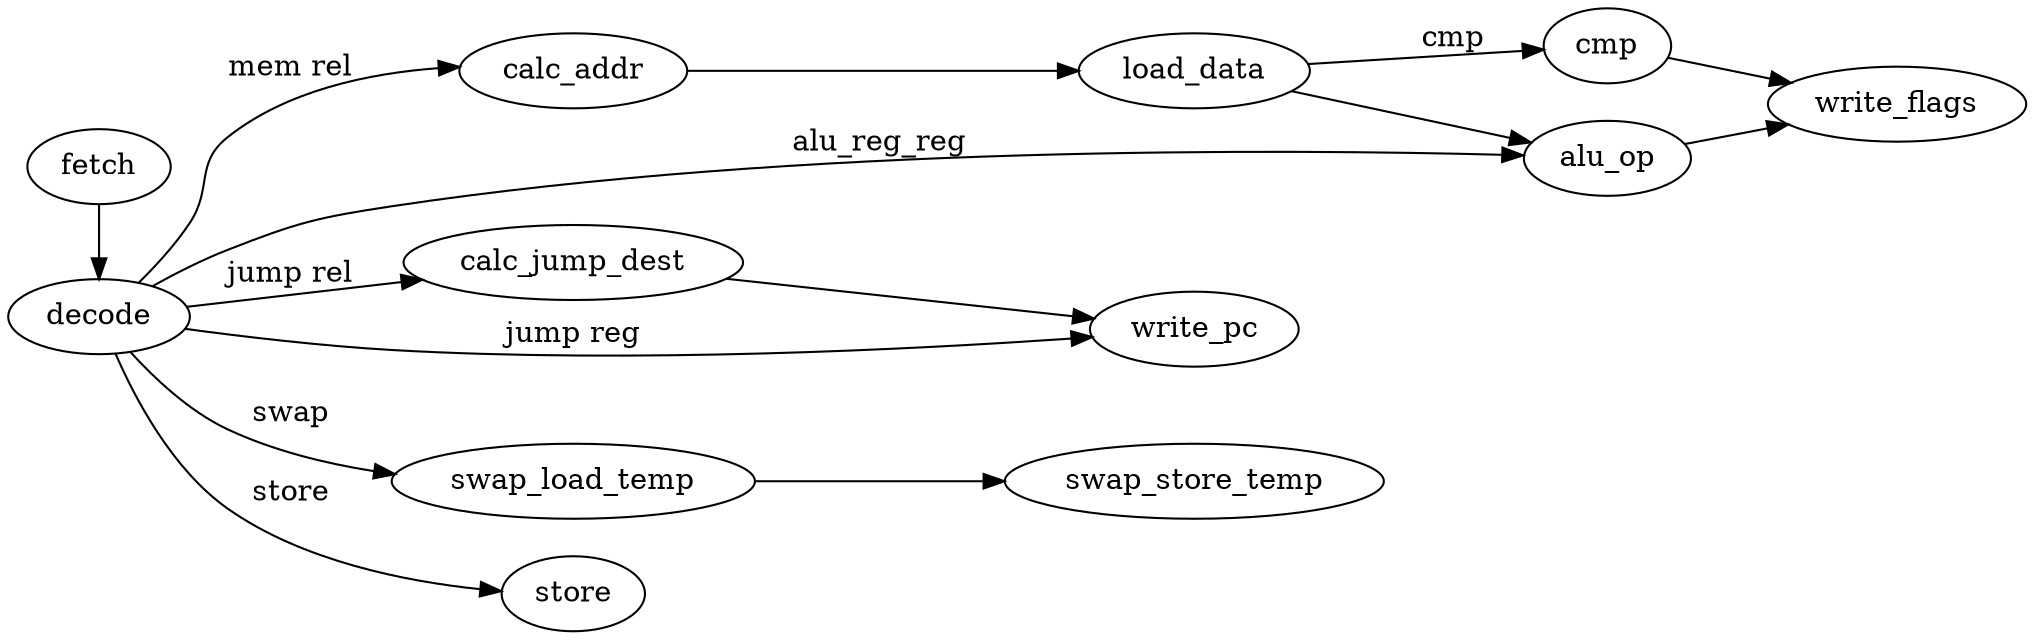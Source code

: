 digraph "StateMachine" {
	graph [
		fontsize = "14"
		fontname = "Times-Roman"
		fontcolor = "black"
		layout = "dot"
		rankdir = "LR"
		newrank = "true"
	]
	node [
		fontsize = "14"
		fontname = "Times-Roman"
		fontcolor = "black"
		shape = "ellipse"
		style = "solid"
	]
	edge [
		fontsize = "14"
		fontname = "Times-Roman"
		fontcolor = "black"
		style = "solid"
	]
	"fetch" [
		fontsize = "14"
		fontname = "Times-Roman"
		fontcolor = "black"
		shape = "ellipse"
		style = "solid"
	]
	"decode" [
		fontsize = "14"
		fontname = "Times-Roman"
		fontcolor = "black"
		shape = "ellipse"
		style = "solid"
	]
	"calc_addr" [
		fontsize = "14"
		fontname = "Times-Roman"
		fontcolor = "black"
		shape = "ellipse"
		style = "solid"
	]
	"load_data" [
		fontsize = "14"
		fontname = "Times-Roman"
		fontcolor = "black"
		shape = "ellipse"
		style = "solid"
	]
	"alu_op" [
		fontsize = "14"
		fontname = "Times-Roman"
		fontcolor = "black"
		shape = "ellipse"
		style = "solid"
	]
	"calc_jump_dest" [
		fontsize = "14"
		fontname = "Times-Roman"
		fontcolor = "black"
		shape = "ellipse"
		style = "solid"
	]
	"write_pc" [
		fontsize = "14"
		fontname = "Times-Roman"
		fontcolor = "black"
		shape = "ellipse"
		style = "solid"
	]
	"swap_load_temp" [
		fontsize = "14"
		fontname = "Times-Roman"
		fontcolor = "black"
		shape = "ellipse"
		style = "solid"
	]
	"swap_store_temp" [
		fontsize = "14"
		fontname = "Times-Roman"
		fontcolor = "black"
		shape = "ellipse"
		style = "solid"
	]
	"write_flags" [
		fontsize = "14"
		fontname = "Times-Roman"
		fontcolor = "black"
		shape = "ellipse"
		style = "solid"
	]
	"store" [
		fontsize = "14"
		fontname = "Times-Roman"
		fontcolor = "black"
		shape = "ellipse"
		style = "solid"
	]
	"cmp" [
		fontsize = "14"
		fontname = "Times-Roman"
		fontcolor = "black"
		shape = "ellipse"
		style = "solid"
	]
	subgraph "outline" {
		graph [
			fontsize = "14"
			fontname = "Times-Roman"
			fontcolor = "black"
			layout = "dot"
			rankdir = "LR"
			newrank = "true"
			rank = "same"
		]
		node [
			fontsize = "14"
			fontname = "Times-Roman"
			fontcolor = "black"
			shape = "ellipse"
			style = "solid"
		]
		edge [
			fontsize = "14"
			fontname = "Times-Roman"
			fontcolor = "black"
			style = "solid"
		]
		"fetch"
		"decode"
	}
	subgraph "mem_op" {
		graph [
			fontsize = "14"
			fontname = "Times-Roman"
			fontcolor = "black"
			layout = "dot"
			rankdir = "LR"
			newrank = "true"
		]
		node [
			fontsize = "14"
			fontname = "Times-Roman"
			fontcolor = "black"
			shape = "ellipse"
			style = "solid"
		]
		edge [
			fontsize = "14"
			fontname = "Times-Roman"
			fontcolor = "black"
			style = "solid"
		]
		"decode"
		"calc_addr"
		"load_data"
	}
	subgraph "reg_reg_op" {
		graph [
			fontsize = "14"
			fontname = "Times-Roman"
			fontcolor = "black"
			layout = "dot"
			rankdir = "LR"
			newrank = "true"
		]
		node [
			fontsize = "14"
			fontname = "Times-Roman"
			fontcolor = "black"
			shape = "ellipse"
			style = "solid"
		]
		edge [
			fontsize = "14"
			fontname = "Times-Roman"
			fontcolor = "black"
			style = "solid"
		]
		"alu_op"
	}
	subgraph "jump" {
		graph [
			fontsize = "14"
			fontname = "Times-Roman"
			fontcolor = "black"
			layout = "dot"
			rankdir = "LR"
			newrank = "true"
		]
		node [
			fontsize = "14"
			fontname = "Times-Roman"
			fontcolor = "black"
			shape = "ellipse"
			style = "solid"
		]
		edge [
			fontsize = "14"
			fontname = "Times-Roman"
			fontcolor = "black"
			style = "solid"
		]
		"calc_jump_dest"
		"write_pc"
	}
	subgraph "swap_reg" {
		graph [
			fontsize = "14"
			fontname = "Times-Roman"
			fontcolor = "black"
			layout = "dot"
			rankdir = "LR"
			newrank = "true"
		]
		node [
			fontsize = "14"
			fontname = "Times-Roman"
			fontcolor = "black"
			shape = "ellipse"
			style = "solid"
		]
		edge [
			fontsize = "14"
			fontname = "Times-Roman"
			fontcolor = "black"
			style = "solid"
		]
		"decode"
		"swap_load_temp"
		"swap_store_temp"
	}
	subgraph "alu" {
		graph [
			fontsize = "14"
			fontname = "Times-Roman"
			fontcolor = "black"
			layout = "dot"
			rankdir = "LR"
			newrank = "true"
		]
		node [
			fontsize = "14"
			fontname = "Times-Roman"
			fontcolor = "black"
			shape = "ellipse"
			style = "solid"
		]
		edge [
			fontsize = "14"
			fontname = "Times-Roman"
			fontcolor = "black"
			style = "solid"
		]
		"calc_addr"
		"load_data"
		"alu_op"
		"calc_jump_dest"
		"write_flags"
	}
	"fetch" -> "decode" [
		fontsize = "14"
		fontname = "Times-Roman"
		fontcolor = "black"
		style = "solid"
	]
	"decode" -> "calc_addr" [
		fontsize = "14"
		fontname = "Times-Roman"
		fontcolor = "black"
		label = "mem rel"
		style = "solid"
	]
	"calc_addr" -> "load_data" [
		fontsize = "14"
		fontname = "Times-Roman"
		fontcolor = "black"
		style = "solid"
	]
	"calc_jump_dest" -> "write_pc" [
		fontsize = "14"
		fontname = "Times-Roman"
		fontcolor = "black"
		style = "solid"
	]
	"decode" -> "calc_jump_dest" [
		fontsize = "14"
		fontname = "Times-Roman"
		fontcolor = "black"
		label = "jump rel"
		style = "solid"
	]
	"decode" -> "write_pc" [
		fontsize = "14"
		fontname = "Times-Roman"
		fontcolor = "black"
		label = "jump reg"
		style = "solid"
	]
	"decode" -> "swap_load_temp" [
		fontsize = "14"
		fontname = "Times-Roman"
		fontcolor = "black"
		label = "swap"
		style = "solid"
	]
	"swap_load_temp" -> "swap_store_temp" [
		fontsize = "14"
		fontname = "Times-Roman"
		fontcolor = "black"
		style = "solid"
	]
	"alu_op" -> "write_flags" [
		fontsize = "14"
		fontname = "Times-Roman"
		fontcolor = "black"
		style = "solid"
	]
	"load_data" -> "alu_op" [
		fontsize = "14"
		fontname = "Times-Roman"
		fontcolor = "black"
		style = "solid"
	]
	"decode" -> "alu_op" [
		fontsize = "14"
		fontname = "Times-Roman"
		fontcolor = "black"
		label = "alu_reg_reg"
		style = "solid"
	]
	"decode" -> "store" [
		fontsize = "14"
		fontname = "Times-Roman"
		fontcolor = "black"
		label = "store"
		style = "solid"
	]
	"load_data" -> "cmp" [
		fontsize = "14"
		fontname = "Times-Roman"
		fontcolor = "black"
		label = "cmp"
		style = "solid"
	]
	"cmp" -> "write_flags" [
		fontsize = "14"
		fontname = "Times-Roman"
		fontcolor = "black"
		style = "solid"
	]
}

